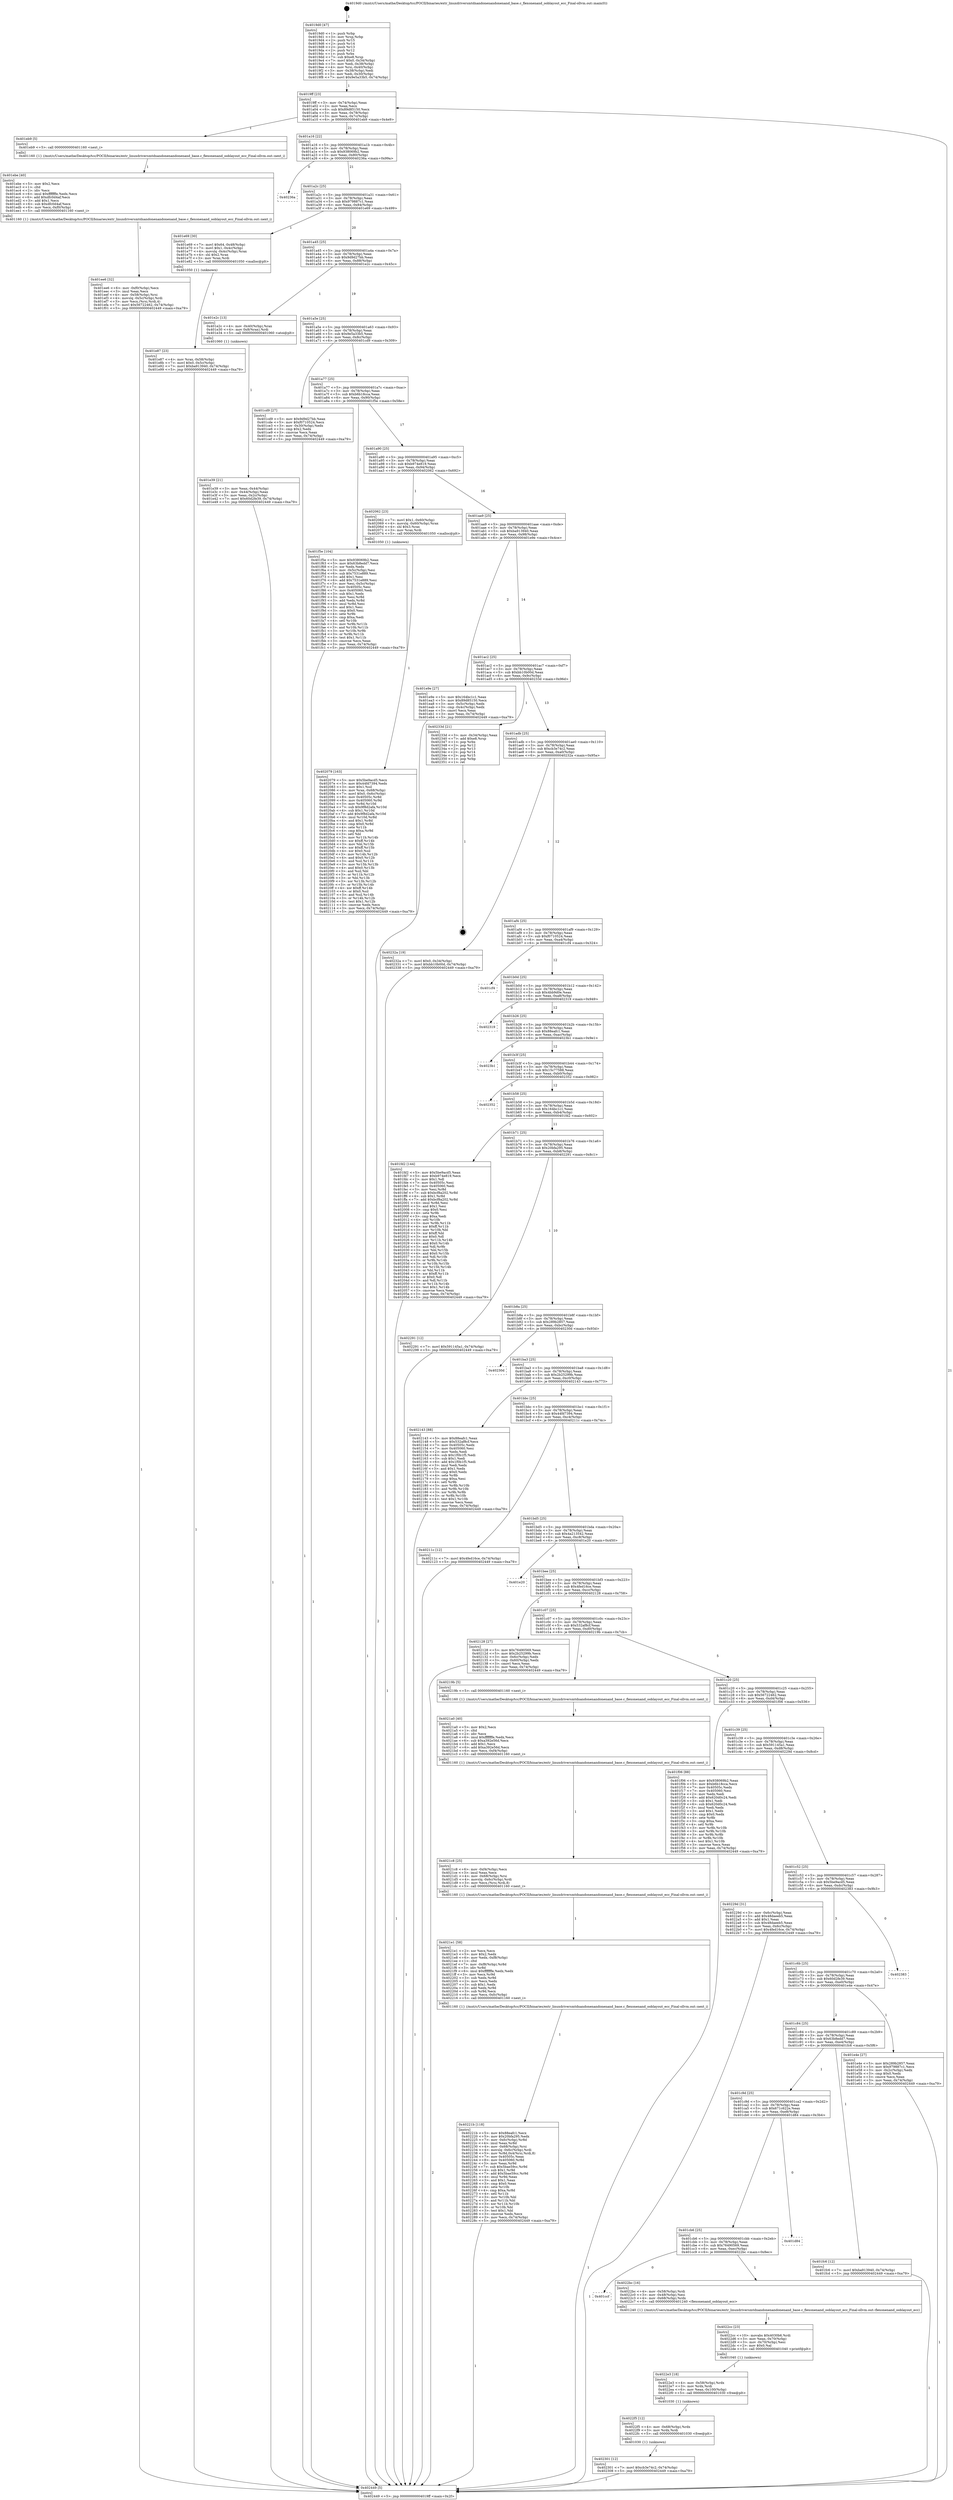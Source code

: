 digraph "0x4019d0" {
  label = "0x4019d0 (/mnt/c/Users/mathe/Desktop/tcc/POCII/binaries/extr_linuxdriversmtdnandonenandonenand_base.c_flexonenand_ooblayout_ecc_Final-ollvm.out::main(0))"
  labelloc = "t"
  node[shape=record]

  Entry [label="",width=0.3,height=0.3,shape=circle,fillcolor=black,style=filled]
  "0x4019ff" [label="{
     0x4019ff [23]\l
     | [instrs]\l
     &nbsp;&nbsp;0x4019ff \<+3\>: mov -0x74(%rbp),%eax\l
     &nbsp;&nbsp;0x401a02 \<+2\>: mov %eax,%ecx\l
     &nbsp;&nbsp;0x401a04 \<+6\>: sub $0x89d85150,%ecx\l
     &nbsp;&nbsp;0x401a0a \<+3\>: mov %eax,-0x78(%rbp)\l
     &nbsp;&nbsp;0x401a0d \<+3\>: mov %ecx,-0x7c(%rbp)\l
     &nbsp;&nbsp;0x401a10 \<+6\>: je 0000000000401eb9 \<main+0x4e9\>\l
  }"]
  "0x401eb9" [label="{
     0x401eb9 [5]\l
     | [instrs]\l
     &nbsp;&nbsp;0x401eb9 \<+5\>: call 0000000000401160 \<next_i\>\l
     | [calls]\l
     &nbsp;&nbsp;0x401160 \{1\} (/mnt/c/Users/mathe/Desktop/tcc/POCII/binaries/extr_linuxdriversmtdnandonenandonenand_base.c_flexonenand_ooblayout_ecc_Final-ollvm.out::next_i)\l
  }"]
  "0x401a16" [label="{
     0x401a16 [22]\l
     | [instrs]\l
     &nbsp;&nbsp;0x401a16 \<+5\>: jmp 0000000000401a1b \<main+0x4b\>\l
     &nbsp;&nbsp;0x401a1b \<+3\>: mov -0x78(%rbp),%eax\l
     &nbsp;&nbsp;0x401a1e \<+5\>: sub $0x938069b2,%eax\l
     &nbsp;&nbsp;0x401a23 \<+3\>: mov %eax,-0x80(%rbp)\l
     &nbsp;&nbsp;0x401a26 \<+6\>: je 000000000040236a \<main+0x99a\>\l
  }"]
  Exit [label="",width=0.3,height=0.3,shape=circle,fillcolor=black,style=filled,peripheries=2]
  "0x40236a" [label="{
     0x40236a\l
  }", style=dashed]
  "0x401a2c" [label="{
     0x401a2c [25]\l
     | [instrs]\l
     &nbsp;&nbsp;0x401a2c \<+5\>: jmp 0000000000401a31 \<main+0x61\>\l
     &nbsp;&nbsp;0x401a31 \<+3\>: mov -0x78(%rbp),%eax\l
     &nbsp;&nbsp;0x401a34 \<+5\>: sub $0x979887c1,%eax\l
     &nbsp;&nbsp;0x401a39 \<+6\>: mov %eax,-0x84(%rbp)\l
     &nbsp;&nbsp;0x401a3f \<+6\>: je 0000000000401e69 \<main+0x499\>\l
  }"]
  "0x402301" [label="{
     0x402301 [12]\l
     | [instrs]\l
     &nbsp;&nbsp;0x402301 \<+7\>: movl $0xcb3e74c2,-0x74(%rbp)\l
     &nbsp;&nbsp;0x402308 \<+5\>: jmp 0000000000402449 \<main+0xa79\>\l
  }"]
  "0x401e69" [label="{
     0x401e69 [30]\l
     | [instrs]\l
     &nbsp;&nbsp;0x401e69 \<+7\>: movl $0x64,-0x48(%rbp)\l
     &nbsp;&nbsp;0x401e70 \<+7\>: movl $0x1,-0x4c(%rbp)\l
     &nbsp;&nbsp;0x401e77 \<+4\>: movslq -0x4c(%rbp),%rax\l
     &nbsp;&nbsp;0x401e7b \<+4\>: shl $0x2,%rax\l
     &nbsp;&nbsp;0x401e7f \<+3\>: mov %rax,%rdi\l
     &nbsp;&nbsp;0x401e82 \<+5\>: call 0000000000401050 \<malloc@plt\>\l
     | [calls]\l
     &nbsp;&nbsp;0x401050 \{1\} (unknown)\l
  }"]
  "0x401a45" [label="{
     0x401a45 [25]\l
     | [instrs]\l
     &nbsp;&nbsp;0x401a45 \<+5\>: jmp 0000000000401a4a \<main+0x7a\>\l
     &nbsp;&nbsp;0x401a4a \<+3\>: mov -0x78(%rbp),%eax\l
     &nbsp;&nbsp;0x401a4d \<+5\>: sub $0x9d9d27bb,%eax\l
     &nbsp;&nbsp;0x401a52 \<+6\>: mov %eax,-0x88(%rbp)\l
     &nbsp;&nbsp;0x401a58 \<+6\>: je 0000000000401e2c \<main+0x45c\>\l
  }"]
  "0x4022f5" [label="{
     0x4022f5 [12]\l
     | [instrs]\l
     &nbsp;&nbsp;0x4022f5 \<+4\>: mov -0x68(%rbp),%rdx\l
     &nbsp;&nbsp;0x4022f9 \<+3\>: mov %rdx,%rdi\l
     &nbsp;&nbsp;0x4022fc \<+5\>: call 0000000000401030 \<free@plt\>\l
     | [calls]\l
     &nbsp;&nbsp;0x401030 \{1\} (unknown)\l
  }"]
  "0x401e2c" [label="{
     0x401e2c [13]\l
     | [instrs]\l
     &nbsp;&nbsp;0x401e2c \<+4\>: mov -0x40(%rbp),%rax\l
     &nbsp;&nbsp;0x401e30 \<+4\>: mov 0x8(%rax),%rdi\l
     &nbsp;&nbsp;0x401e34 \<+5\>: call 0000000000401060 \<atoi@plt\>\l
     | [calls]\l
     &nbsp;&nbsp;0x401060 \{1\} (unknown)\l
  }"]
  "0x401a5e" [label="{
     0x401a5e [25]\l
     | [instrs]\l
     &nbsp;&nbsp;0x401a5e \<+5\>: jmp 0000000000401a63 \<main+0x93\>\l
     &nbsp;&nbsp;0x401a63 \<+3\>: mov -0x78(%rbp),%eax\l
     &nbsp;&nbsp;0x401a66 \<+5\>: sub $0x9e5a33b5,%eax\l
     &nbsp;&nbsp;0x401a6b \<+6\>: mov %eax,-0x8c(%rbp)\l
     &nbsp;&nbsp;0x401a71 \<+6\>: je 0000000000401cd9 \<main+0x309\>\l
  }"]
  "0x4022e3" [label="{
     0x4022e3 [18]\l
     | [instrs]\l
     &nbsp;&nbsp;0x4022e3 \<+4\>: mov -0x58(%rbp),%rdx\l
     &nbsp;&nbsp;0x4022e7 \<+3\>: mov %rdx,%rdi\l
     &nbsp;&nbsp;0x4022ea \<+6\>: mov %eax,-0x100(%rbp)\l
     &nbsp;&nbsp;0x4022f0 \<+5\>: call 0000000000401030 \<free@plt\>\l
     | [calls]\l
     &nbsp;&nbsp;0x401030 \{1\} (unknown)\l
  }"]
  "0x401cd9" [label="{
     0x401cd9 [27]\l
     | [instrs]\l
     &nbsp;&nbsp;0x401cd9 \<+5\>: mov $0x9d9d27bb,%eax\l
     &nbsp;&nbsp;0x401cde \<+5\>: mov $0xf0710524,%ecx\l
     &nbsp;&nbsp;0x401ce3 \<+3\>: mov -0x30(%rbp),%edx\l
     &nbsp;&nbsp;0x401ce6 \<+3\>: cmp $0x2,%edx\l
     &nbsp;&nbsp;0x401ce9 \<+3\>: cmovne %ecx,%eax\l
     &nbsp;&nbsp;0x401cec \<+3\>: mov %eax,-0x74(%rbp)\l
     &nbsp;&nbsp;0x401cef \<+5\>: jmp 0000000000402449 \<main+0xa79\>\l
  }"]
  "0x401a77" [label="{
     0x401a77 [25]\l
     | [instrs]\l
     &nbsp;&nbsp;0x401a77 \<+5\>: jmp 0000000000401a7c \<main+0xac\>\l
     &nbsp;&nbsp;0x401a7c \<+3\>: mov -0x78(%rbp),%eax\l
     &nbsp;&nbsp;0x401a7f \<+5\>: sub $0xb6b18cca,%eax\l
     &nbsp;&nbsp;0x401a84 \<+6\>: mov %eax,-0x90(%rbp)\l
     &nbsp;&nbsp;0x401a8a \<+6\>: je 0000000000401f5e \<main+0x58e\>\l
  }"]
  "0x402449" [label="{
     0x402449 [5]\l
     | [instrs]\l
     &nbsp;&nbsp;0x402449 \<+5\>: jmp 00000000004019ff \<main+0x2f\>\l
  }"]
  "0x4019d0" [label="{
     0x4019d0 [47]\l
     | [instrs]\l
     &nbsp;&nbsp;0x4019d0 \<+1\>: push %rbp\l
     &nbsp;&nbsp;0x4019d1 \<+3\>: mov %rsp,%rbp\l
     &nbsp;&nbsp;0x4019d4 \<+2\>: push %r15\l
     &nbsp;&nbsp;0x4019d6 \<+2\>: push %r14\l
     &nbsp;&nbsp;0x4019d8 \<+2\>: push %r13\l
     &nbsp;&nbsp;0x4019da \<+2\>: push %r12\l
     &nbsp;&nbsp;0x4019dc \<+1\>: push %rbx\l
     &nbsp;&nbsp;0x4019dd \<+7\>: sub $0xe8,%rsp\l
     &nbsp;&nbsp;0x4019e4 \<+7\>: movl $0x0,-0x34(%rbp)\l
     &nbsp;&nbsp;0x4019eb \<+3\>: mov %edi,-0x38(%rbp)\l
     &nbsp;&nbsp;0x4019ee \<+4\>: mov %rsi,-0x40(%rbp)\l
     &nbsp;&nbsp;0x4019f2 \<+3\>: mov -0x38(%rbp),%edi\l
     &nbsp;&nbsp;0x4019f5 \<+3\>: mov %edi,-0x30(%rbp)\l
     &nbsp;&nbsp;0x4019f8 \<+7\>: movl $0x9e5a33b5,-0x74(%rbp)\l
  }"]
  "0x401e39" [label="{
     0x401e39 [21]\l
     | [instrs]\l
     &nbsp;&nbsp;0x401e39 \<+3\>: mov %eax,-0x44(%rbp)\l
     &nbsp;&nbsp;0x401e3c \<+3\>: mov -0x44(%rbp),%eax\l
     &nbsp;&nbsp;0x401e3f \<+3\>: mov %eax,-0x2c(%rbp)\l
     &nbsp;&nbsp;0x401e42 \<+7\>: movl $0x60d2fe39,-0x74(%rbp)\l
     &nbsp;&nbsp;0x401e49 \<+5\>: jmp 0000000000402449 \<main+0xa79\>\l
  }"]
  "0x4022cc" [label="{
     0x4022cc [23]\l
     | [instrs]\l
     &nbsp;&nbsp;0x4022cc \<+10\>: movabs $0x4030b6,%rdi\l
     &nbsp;&nbsp;0x4022d6 \<+3\>: mov %eax,-0x70(%rbp)\l
     &nbsp;&nbsp;0x4022d9 \<+3\>: mov -0x70(%rbp),%esi\l
     &nbsp;&nbsp;0x4022dc \<+2\>: mov $0x0,%al\l
     &nbsp;&nbsp;0x4022de \<+5\>: call 0000000000401040 \<printf@plt\>\l
     | [calls]\l
     &nbsp;&nbsp;0x401040 \{1\} (unknown)\l
  }"]
  "0x401f5e" [label="{
     0x401f5e [104]\l
     | [instrs]\l
     &nbsp;&nbsp;0x401f5e \<+5\>: mov $0x938069b2,%eax\l
     &nbsp;&nbsp;0x401f63 \<+5\>: mov $0x63b8edd7,%ecx\l
     &nbsp;&nbsp;0x401f68 \<+2\>: xor %edx,%edx\l
     &nbsp;&nbsp;0x401f6a \<+3\>: mov -0x5c(%rbp),%esi\l
     &nbsp;&nbsp;0x401f6d \<+6\>: sub $0x7531e889,%esi\l
     &nbsp;&nbsp;0x401f73 \<+3\>: add $0x1,%esi\l
     &nbsp;&nbsp;0x401f76 \<+6\>: add $0x7531e889,%esi\l
     &nbsp;&nbsp;0x401f7c \<+3\>: mov %esi,-0x5c(%rbp)\l
     &nbsp;&nbsp;0x401f7f \<+7\>: mov 0x40505c,%esi\l
     &nbsp;&nbsp;0x401f86 \<+7\>: mov 0x405060,%edi\l
     &nbsp;&nbsp;0x401f8d \<+3\>: sub $0x1,%edx\l
     &nbsp;&nbsp;0x401f90 \<+3\>: mov %esi,%r8d\l
     &nbsp;&nbsp;0x401f93 \<+3\>: add %edx,%r8d\l
     &nbsp;&nbsp;0x401f96 \<+4\>: imul %r8d,%esi\l
     &nbsp;&nbsp;0x401f9a \<+3\>: and $0x1,%esi\l
     &nbsp;&nbsp;0x401f9d \<+3\>: cmp $0x0,%esi\l
     &nbsp;&nbsp;0x401fa0 \<+4\>: sete %r9b\l
     &nbsp;&nbsp;0x401fa4 \<+3\>: cmp $0xa,%edi\l
     &nbsp;&nbsp;0x401fa7 \<+4\>: setl %r10b\l
     &nbsp;&nbsp;0x401fab \<+3\>: mov %r9b,%r11b\l
     &nbsp;&nbsp;0x401fae \<+3\>: and %r10b,%r11b\l
     &nbsp;&nbsp;0x401fb1 \<+3\>: xor %r10b,%r9b\l
     &nbsp;&nbsp;0x401fb4 \<+3\>: or %r9b,%r11b\l
     &nbsp;&nbsp;0x401fb7 \<+4\>: test $0x1,%r11b\l
     &nbsp;&nbsp;0x401fbb \<+3\>: cmovne %ecx,%eax\l
     &nbsp;&nbsp;0x401fbe \<+3\>: mov %eax,-0x74(%rbp)\l
     &nbsp;&nbsp;0x401fc1 \<+5\>: jmp 0000000000402449 \<main+0xa79\>\l
  }"]
  "0x401a90" [label="{
     0x401a90 [25]\l
     | [instrs]\l
     &nbsp;&nbsp;0x401a90 \<+5\>: jmp 0000000000401a95 \<main+0xc5\>\l
     &nbsp;&nbsp;0x401a95 \<+3\>: mov -0x78(%rbp),%eax\l
     &nbsp;&nbsp;0x401a98 \<+5\>: sub $0xb974e819,%eax\l
     &nbsp;&nbsp;0x401a9d \<+6\>: mov %eax,-0x94(%rbp)\l
     &nbsp;&nbsp;0x401aa3 \<+6\>: je 0000000000402062 \<main+0x692\>\l
  }"]
  "0x401ccf" [label="{
     0x401ccf\l
  }", style=dashed]
  "0x402062" [label="{
     0x402062 [23]\l
     | [instrs]\l
     &nbsp;&nbsp;0x402062 \<+7\>: movl $0x1,-0x60(%rbp)\l
     &nbsp;&nbsp;0x402069 \<+4\>: movslq -0x60(%rbp),%rax\l
     &nbsp;&nbsp;0x40206d \<+4\>: shl $0x3,%rax\l
     &nbsp;&nbsp;0x402071 \<+3\>: mov %rax,%rdi\l
     &nbsp;&nbsp;0x402074 \<+5\>: call 0000000000401050 \<malloc@plt\>\l
     | [calls]\l
     &nbsp;&nbsp;0x401050 \{1\} (unknown)\l
  }"]
  "0x401aa9" [label="{
     0x401aa9 [25]\l
     | [instrs]\l
     &nbsp;&nbsp;0x401aa9 \<+5\>: jmp 0000000000401aae \<main+0xde\>\l
     &nbsp;&nbsp;0x401aae \<+3\>: mov -0x78(%rbp),%eax\l
     &nbsp;&nbsp;0x401ab1 \<+5\>: sub $0xba913940,%eax\l
     &nbsp;&nbsp;0x401ab6 \<+6\>: mov %eax,-0x98(%rbp)\l
     &nbsp;&nbsp;0x401abc \<+6\>: je 0000000000401e9e \<main+0x4ce\>\l
  }"]
  "0x4022bc" [label="{
     0x4022bc [16]\l
     | [instrs]\l
     &nbsp;&nbsp;0x4022bc \<+4\>: mov -0x58(%rbp),%rdi\l
     &nbsp;&nbsp;0x4022c0 \<+3\>: mov -0x48(%rbp),%esi\l
     &nbsp;&nbsp;0x4022c3 \<+4\>: mov -0x68(%rbp),%rdx\l
     &nbsp;&nbsp;0x4022c7 \<+5\>: call 0000000000401240 \<flexonenand_ooblayout_ecc\>\l
     | [calls]\l
     &nbsp;&nbsp;0x401240 \{1\} (/mnt/c/Users/mathe/Desktop/tcc/POCII/binaries/extr_linuxdriversmtdnandonenandonenand_base.c_flexonenand_ooblayout_ecc_Final-ollvm.out::flexonenand_ooblayout_ecc)\l
  }"]
  "0x401e9e" [label="{
     0x401e9e [27]\l
     | [instrs]\l
     &nbsp;&nbsp;0x401e9e \<+5\>: mov $0x164bc1c1,%eax\l
     &nbsp;&nbsp;0x401ea3 \<+5\>: mov $0x89d85150,%ecx\l
     &nbsp;&nbsp;0x401ea8 \<+3\>: mov -0x5c(%rbp),%edx\l
     &nbsp;&nbsp;0x401eab \<+3\>: cmp -0x4c(%rbp),%edx\l
     &nbsp;&nbsp;0x401eae \<+3\>: cmovl %ecx,%eax\l
     &nbsp;&nbsp;0x401eb1 \<+3\>: mov %eax,-0x74(%rbp)\l
     &nbsp;&nbsp;0x401eb4 \<+5\>: jmp 0000000000402449 \<main+0xa79\>\l
  }"]
  "0x401ac2" [label="{
     0x401ac2 [25]\l
     | [instrs]\l
     &nbsp;&nbsp;0x401ac2 \<+5\>: jmp 0000000000401ac7 \<main+0xf7\>\l
     &nbsp;&nbsp;0x401ac7 \<+3\>: mov -0x78(%rbp),%eax\l
     &nbsp;&nbsp;0x401aca \<+5\>: sub $0xbb10b00d,%eax\l
     &nbsp;&nbsp;0x401acf \<+6\>: mov %eax,-0x9c(%rbp)\l
     &nbsp;&nbsp;0x401ad5 \<+6\>: je 000000000040233d \<main+0x96d\>\l
  }"]
  "0x401cb6" [label="{
     0x401cb6 [25]\l
     | [instrs]\l
     &nbsp;&nbsp;0x401cb6 \<+5\>: jmp 0000000000401cbb \<main+0x2eb\>\l
     &nbsp;&nbsp;0x401cbb \<+3\>: mov -0x78(%rbp),%eax\l
     &nbsp;&nbsp;0x401cbe \<+5\>: sub $0x76490569,%eax\l
     &nbsp;&nbsp;0x401cc3 \<+6\>: mov %eax,-0xec(%rbp)\l
     &nbsp;&nbsp;0x401cc9 \<+6\>: je 00000000004022bc \<main+0x8ec\>\l
  }"]
  "0x40233d" [label="{
     0x40233d [21]\l
     | [instrs]\l
     &nbsp;&nbsp;0x40233d \<+3\>: mov -0x34(%rbp),%eax\l
     &nbsp;&nbsp;0x402340 \<+7\>: add $0xe8,%rsp\l
     &nbsp;&nbsp;0x402347 \<+1\>: pop %rbx\l
     &nbsp;&nbsp;0x402348 \<+2\>: pop %r12\l
     &nbsp;&nbsp;0x40234a \<+2\>: pop %r13\l
     &nbsp;&nbsp;0x40234c \<+2\>: pop %r14\l
     &nbsp;&nbsp;0x40234e \<+2\>: pop %r15\l
     &nbsp;&nbsp;0x402350 \<+1\>: pop %rbp\l
     &nbsp;&nbsp;0x402351 \<+1\>: ret\l
  }"]
  "0x401adb" [label="{
     0x401adb [25]\l
     | [instrs]\l
     &nbsp;&nbsp;0x401adb \<+5\>: jmp 0000000000401ae0 \<main+0x110\>\l
     &nbsp;&nbsp;0x401ae0 \<+3\>: mov -0x78(%rbp),%eax\l
     &nbsp;&nbsp;0x401ae3 \<+5\>: sub $0xcb3e74c2,%eax\l
     &nbsp;&nbsp;0x401ae8 \<+6\>: mov %eax,-0xa0(%rbp)\l
     &nbsp;&nbsp;0x401aee \<+6\>: je 000000000040232a \<main+0x95a\>\l
  }"]
  "0x401d84" [label="{
     0x401d84\l
  }", style=dashed]
  "0x40232a" [label="{
     0x40232a [19]\l
     | [instrs]\l
     &nbsp;&nbsp;0x40232a \<+7\>: movl $0x0,-0x34(%rbp)\l
     &nbsp;&nbsp;0x402331 \<+7\>: movl $0xbb10b00d,-0x74(%rbp)\l
     &nbsp;&nbsp;0x402338 \<+5\>: jmp 0000000000402449 \<main+0xa79\>\l
  }"]
  "0x401af4" [label="{
     0x401af4 [25]\l
     | [instrs]\l
     &nbsp;&nbsp;0x401af4 \<+5\>: jmp 0000000000401af9 \<main+0x129\>\l
     &nbsp;&nbsp;0x401af9 \<+3\>: mov -0x78(%rbp),%eax\l
     &nbsp;&nbsp;0x401afc \<+5\>: sub $0xf0710524,%eax\l
     &nbsp;&nbsp;0x401b01 \<+6\>: mov %eax,-0xa4(%rbp)\l
     &nbsp;&nbsp;0x401b07 \<+6\>: je 0000000000401cf4 \<main+0x324\>\l
  }"]
  "0x40221b" [label="{
     0x40221b [118]\l
     | [instrs]\l
     &nbsp;&nbsp;0x40221b \<+5\>: mov $0x88eafc1,%ecx\l
     &nbsp;&nbsp;0x402220 \<+5\>: mov $0x20bfa295,%edx\l
     &nbsp;&nbsp;0x402225 \<+7\>: mov -0xfc(%rbp),%r8d\l
     &nbsp;&nbsp;0x40222c \<+4\>: imul %eax,%r8d\l
     &nbsp;&nbsp;0x402230 \<+4\>: mov -0x68(%rbp),%rsi\l
     &nbsp;&nbsp;0x402234 \<+4\>: movslq -0x6c(%rbp),%rdi\l
     &nbsp;&nbsp;0x402238 \<+5\>: mov %r8d,0x4(%rsi,%rdi,8)\l
     &nbsp;&nbsp;0x40223d \<+7\>: mov 0x40505c,%eax\l
     &nbsp;&nbsp;0x402244 \<+8\>: mov 0x405060,%r8d\l
     &nbsp;&nbsp;0x40224c \<+3\>: mov %eax,%r9d\l
     &nbsp;&nbsp;0x40224f \<+7\>: sub $0x5bae59cc,%r9d\l
     &nbsp;&nbsp;0x402256 \<+4\>: sub $0x1,%r9d\l
     &nbsp;&nbsp;0x40225a \<+7\>: add $0x5bae59cc,%r9d\l
     &nbsp;&nbsp;0x402261 \<+4\>: imul %r9d,%eax\l
     &nbsp;&nbsp;0x402265 \<+3\>: and $0x1,%eax\l
     &nbsp;&nbsp;0x402268 \<+3\>: cmp $0x0,%eax\l
     &nbsp;&nbsp;0x40226b \<+4\>: sete %r10b\l
     &nbsp;&nbsp;0x40226f \<+4\>: cmp $0xa,%r8d\l
     &nbsp;&nbsp;0x402273 \<+4\>: setl %r11b\l
     &nbsp;&nbsp;0x402277 \<+3\>: mov %r10b,%bl\l
     &nbsp;&nbsp;0x40227a \<+3\>: and %r11b,%bl\l
     &nbsp;&nbsp;0x40227d \<+3\>: xor %r11b,%r10b\l
     &nbsp;&nbsp;0x402280 \<+3\>: or %r10b,%bl\l
     &nbsp;&nbsp;0x402283 \<+3\>: test $0x1,%bl\l
     &nbsp;&nbsp;0x402286 \<+3\>: cmovne %edx,%ecx\l
     &nbsp;&nbsp;0x402289 \<+3\>: mov %ecx,-0x74(%rbp)\l
     &nbsp;&nbsp;0x40228c \<+5\>: jmp 0000000000402449 \<main+0xa79\>\l
  }"]
  "0x401cf4" [label="{
     0x401cf4\l
  }", style=dashed]
  "0x401b0d" [label="{
     0x401b0d [25]\l
     | [instrs]\l
     &nbsp;&nbsp;0x401b0d \<+5\>: jmp 0000000000401b12 \<main+0x142\>\l
     &nbsp;&nbsp;0x401b12 \<+3\>: mov -0x78(%rbp),%eax\l
     &nbsp;&nbsp;0x401b15 \<+5\>: sub $0x4bb9d0e,%eax\l
     &nbsp;&nbsp;0x401b1a \<+6\>: mov %eax,-0xa8(%rbp)\l
     &nbsp;&nbsp;0x401b20 \<+6\>: je 0000000000402319 \<main+0x949\>\l
  }"]
  "0x4021e1" [label="{
     0x4021e1 [58]\l
     | [instrs]\l
     &nbsp;&nbsp;0x4021e1 \<+2\>: xor %ecx,%ecx\l
     &nbsp;&nbsp;0x4021e3 \<+5\>: mov $0x2,%edx\l
     &nbsp;&nbsp;0x4021e8 \<+6\>: mov %edx,-0xf8(%rbp)\l
     &nbsp;&nbsp;0x4021ee \<+1\>: cltd\l
     &nbsp;&nbsp;0x4021ef \<+7\>: mov -0xf8(%rbp),%r8d\l
     &nbsp;&nbsp;0x4021f6 \<+3\>: idiv %r8d\l
     &nbsp;&nbsp;0x4021f9 \<+6\>: imul $0xfffffffe,%edx,%edx\l
     &nbsp;&nbsp;0x4021ff \<+3\>: mov %ecx,%r9d\l
     &nbsp;&nbsp;0x402202 \<+3\>: sub %edx,%r9d\l
     &nbsp;&nbsp;0x402205 \<+2\>: mov %ecx,%edx\l
     &nbsp;&nbsp;0x402207 \<+3\>: sub $0x1,%edx\l
     &nbsp;&nbsp;0x40220a \<+3\>: add %edx,%r9d\l
     &nbsp;&nbsp;0x40220d \<+3\>: sub %r9d,%ecx\l
     &nbsp;&nbsp;0x402210 \<+6\>: mov %ecx,-0xfc(%rbp)\l
     &nbsp;&nbsp;0x402216 \<+5\>: call 0000000000401160 \<next_i\>\l
     | [calls]\l
     &nbsp;&nbsp;0x401160 \{1\} (/mnt/c/Users/mathe/Desktop/tcc/POCII/binaries/extr_linuxdriversmtdnandonenandonenand_base.c_flexonenand_ooblayout_ecc_Final-ollvm.out::next_i)\l
  }"]
  "0x402319" [label="{
     0x402319\l
  }", style=dashed]
  "0x401b26" [label="{
     0x401b26 [25]\l
     | [instrs]\l
     &nbsp;&nbsp;0x401b26 \<+5\>: jmp 0000000000401b2b \<main+0x15b\>\l
     &nbsp;&nbsp;0x401b2b \<+3\>: mov -0x78(%rbp),%eax\l
     &nbsp;&nbsp;0x401b2e \<+5\>: sub $0x88eafc1,%eax\l
     &nbsp;&nbsp;0x401b33 \<+6\>: mov %eax,-0xac(%rbp)\l
     &nbsp;&nbsp;0x401b39 \<+6\>: je 00000000004023b1 \<main+0x9e1\>\l
  }"]
  "0x4021c8" [label="{
     0x4021c8 [25]\l
     | [instrs]\l
     &nbsp;&nbsp;0x4021c8 \<+6\>: mov -0xf4(%rbp),%ecx\l
     &nbsp;&nbsp;0x4021ce \<+3\>: imul %eax,%ecx\l
     &nbsp;&nbsp;0x4021d1 \<+4\>: mov -0x68(%rbp),%rsi\l
     &nbsp;&nbsp;0x4021d5 \<+4\>: movslq -0x6c(%rbp),%rdi\l
     &nbsp;&nbsp;0x4021d9 \<+3\>: mov %ecx,(%rsi,%rdi,8)\l
     &nbsp;&nbsp;0x4021dc \<+5\>: call 0000000000401160 \<next_i\>\l
     | [calls]\l
     &nbsp;&nbsp;0x401160 \{1\} (/mnt/c/Users/mathe/Desktop/tcc/POCII/binaries/extr_linuxdriversmtdnandonenandonenand_base.c_flexonenand_ooblayout_ecc_Final-ollvm.out::next_i)\l
  }"]
  "0x4023b1" [label="{
     0x4023b1\l
  }", style=dashed]
  "0x401b3f" [label="{
     0x401b3f [25]\l
     | [instrs]\l
     &nbsp;&nbsp;0x401b3f \<+5\>: jmp 0000000000401b44 \<main+0x174\>\l
     &nbsp;&nbsp;0x401b44 \<+3\>: mov -0x78(%rbp),%eax\l
     &nbsp;&nbsp;0x401b47 \<+5\>: sub $0x15c77588,%eax\l
     &nbsp;&nbsp;0x401b4c \<+6\>: mov %eax,-0xb0(%rbp)\l
     &nbsp;&nbsp;0x401b52 \<+6\>: je 0000000000402352 \<main+0x982\>\l
  }"]
  "0x4021a0" [label="{
     0x4021a0 [40]\l
     | [instrs]\l
     &nbsp;&nbsp;0x4021a0 \<+5\>: mov $0x2,%ecx\l
     &nbsp;&nbsp;0x4021a5 \<+1\>: cltd\l
     &nbsp;&nbsp;0x4021a6 \<+2\>: idiv %ecx\l
     &nbsp;&nbsp;0x4021a8 \<+6\>: imul $0xfffffffe,%edx,%ecx\l
     &nbsp;&nbsp;0x4021ae \<+6\>: sub $0xa392e56d,%ecx\l
     &nbsp;&nbsp;0x4021b4 \<+3\>: add $0x1,%ecx\l
     &nbsp;&nbsp;0x4021b7 \<+6\>: add $0xa392e56d,%ecx\l
     &nbsp;&nbsp;0x4021bd \<+6\>: mov %ecx,-0xf4(%rbp)\l
     &nbsp;&nbsp;0x4021c3 \<+5\>: call 0000000000401160 \<next_i\>\l
     | [calls]\l
     &nbsp;&nbsp;0x401160 \{1\} (/mnt/c/Users/mathe/Desktop/tcc/POCII/binaries/extr_linuxdriversmtdnandonenandonenand_base.c_flexonenand_ooblayout_ecc_Final-ollvm.out::next_i)\l
  }"]
  "0x402352" [label="{
     0x402352\l
  }", style=dashed]
  "0x401b58" [label="{
     0x401b58 [25]\l
     | [instrs]\l
     &nbsp;&nbsp;0x401b58 \<+5\>: jmp 0000000000401b5d \<main+0x18d\>\l
     &nbsp;&nbsp;0x401b5d \<+3\>: mov -0x78(%rbp),%eax\l
     &nbsp;&nbsp;0x401b60 \<+5\>: sub $0x164bc1c1,%eax\l
     &nbsp;&nbsp;0x401b65 \<+6\>: mov %eax,-0xb4(%rbp)\l
     &nbsp;&nbsp;0x401b6b \<+6\>: je 0000000000401fd2 \<main+0x602\>\l
  }"]
  "0x402079" [label="{
     0x402079 [163]\l
     | [instrs]\l
     &nbsp;&nbsp;0x402079 \<+5\>: mov $0x5be9acd5,%ecx\l
     &nbsp;&nbsp;0x40207e \<+5\>: mov $0x44fd7394,%edx\l
     &nbsp;&nbsp;0x402083 \<+3\>: mov $0x1,%sil\l
     &nbsp;&nbsp;0x402086 \<+4\>: mov %rax,-0x68(%rbp)\l
     &nbsp;&nbsp;0x40208a \<+7\>: movl $0x0,-0x6c(%rbp)\l
     &nbsp;&nbsp;0x402091 \<+8\>: mov 0x40505c,%r8d\l
     &nbsp;&nbsp;0x402099 \<+8\>: mov 0x405060,%r9d\l
     &nbsp;&nbsp;0x4020a1 \<+3\>: mov %r8d,%r10d\l
     &nbsp;&nbsp;0x4020a4 \<+7\>: sub $0x9f8d2afa,%r10d\l
     &nbsp;&nbsp;0x4020ab \<+4\>: sub $0x1,%r10d\l
     &nbsp;&nbsp;0x4020af \<+7\>: add $0x9f8d2afa,%r10d\l
     &nbsp;&nbsp;0x4020b6 \<+4\>: imul %r10d,%r8d\l
     &nbsp;&nbsp;0x4020ba \<+4\>: and $0x1,%r8d\l
     &nbsp;&nbsp;0x4020be \<+4\>: cmp $0x0,%r8d\l
     &nbsp;&nbsp;0x4020c2 \<+4\>: sete %r11b\l
     &nbsp;&nbsp;0x4020c6 \<+4\>: cmp $0xa,%r9d\l
     &nbsp;&nbsp;0x4020ca \<+3\>: setl %bl\l
     &nbsp;&nbsp;0x4020cd \<+3\>: mov %r11b,%r14b\l
     &nbsp;&nbsp;0x4020d0 \<+4\>: xor $0xff,%r14b\l
     &nbsp;&nbsp;0x4020d4 \<+3\>: mov %bl,%r15b\l
     &nbsp;&nbsp;0x4020d7 \<+4\>: xor $0xff,%r15b\l
     &nbsp;&nbsp;0x4020db \<+4\>: xor $0x0,%sil\l
     &nbsp;&nbsp;0x4020df \<+3\>: mov %r14b,%r12b\l
     &nbsp;&nbsp;0x4020e2 \<+4\>: and $0x0,%r12b\l
     &nbsp;&nbsp;0x4020e6 \<+3\>: and %sil,%r11b\l
     &nbsp;&nbsp;0x4020e9 \<+3\>: mov %r15b,%r13b\l
     &nbsp;&nbsp;0x4020ec \<+4\>: and $0x0,%r13b\l
     &nbsp;&nbsp;0x4020f0 \<+3\>: and %sil,%bl\l
     &nbsp;&nbsp;0x4020f3 \<+3\>: or %r11b,%r12b\l
     &nbsp;&nbsp;0x4020f6 \<+3\>: or %bl,%r13b\l
     &nbsp;&nbsp;0x4020f9 \<+3\>: xor %r13b,%r12b\l
     &nbsp;&nbsp;0x4020fc \<+3\>: or %r15b,%r14b\l
     &nbsp;&nbsp;0x4020ff \<+4\>: xor $0xff,%r14b\l
     &nbsp;&nbsp;0x402103 \<+4\>: or $0x0,%sil\l
     &nbsp;&nbsp;0x402107 \<+3\>: and %sil,%r14b\l
     &nbsp;&nbsp;0x40210a \<+3\>: or %r14b,%r12b\l
     &nbsp;&nbsp;0x40210d \<+4\>: test $0x1,%r12b\l
     &nbsp;&nbsp;0x402111 \<+3\>: cmovne %edx,%ecx\l
     &nbsp;&nbsp;0x402114 \<+3\>: mov %ecx,-0x74(%rbp)\l
     &nbsp;&nbsp;0x402117 \<+5\>: jmp 0000000000402449 \<main+0xa79\>\l
  }"]
  "0x401fd2" [label="{
     0x401fd2 [144]\l
     | [instrs]\l
     &nbsp;&nbsp;0x401fd2 \<+5\>: mov $0x5be9acd5,%eax\l
     &nbsp;&nbsp;0x401fd7 \<+5\>: mov $0xb974e819,%ecx\l
     &nbsp;&nbsp;0x401fdc \<+2\>: mov $0x1,%dl\l
     &nbsp;&nbsp;0x401fde \<+7\>: mov 0x40505c,%esi\l
     &nbsp;&nbsp;0x401fe5 \<+7\>: mov 0x405060,%edi\l
     &nbsp;&nbsp;0x401fec \<+3\>: mov %esi,%r8d\l
     &nbsp;&nbsp;0x401fef \<+7\>: sub $0xbcf8a202,%r8d\l
     &nbsp;&nbsp;0x401ff6 \<+4\>: sub $0x1,%r8d\l
     &nbsp;&nbsp;0x401ffa \<+7\>: add $0xbcf8a202,%r8d\l
     &nbsp;&nbsp;0x402001 \<+4\>: imul %r8d,%esi\l
     &nbsp;&nbsp;0x402005 \<+3\>: and $0x1,%esi\l
     &nbsp;&nbsp;0x402008 \<+3\>: cmp $0x0,%esi\l
     &nbsp;&nbsp;0x40200b \<+4\>: sete %r9b\l
     &nbsp;&nbsp;0x40200f \<+3\>: cmp $0xa,%edi\l
     &nbsp;&nbsp;0x402012 \<+4\>: setl %r10b\l
     &nbsp;&nbsp;0x402016 \<+3\>: mov %r9b,%r11b\l
     &nbsp;&nbsp;0x402019 \<+4\>: xor $0xff,%r11b\l
     &nbsp;&nbsp;0x40201d \<+3\>: mov %r10b,%bl\l
     &nbsp;&nbsp;0x402020 \<+3\>: xor $0xff,%bl\l
     &nbsp;&nbsp;0x402023 \<+3\>: xor $0x0,%dl\l
     &nbsp;&nbsp;0x402026 \<+3\>: mov %r11b,%r14b\l
     &nbsp;&nbsp;0x402029 \<+4\>: and $0x0,%r14b\l
     &nbsp;&nbsp;0x40202d \<+3\>: and %dl,%r9b\l
     &nbsp;&nbsp;0x402030 \<+3\>: mov %bl,%r15b\l
     &nbsp;&nbsp;0x402033 \<+4\>: and $0x0,%r15b\l
     &nbsp;&nbsp;0x402037 \<+3\>: and %dl,%r10b\l
     &nbsp;&nbsp;0x40203a \<+3\>: or %r9b,%r14b\l
     &nbsp;&nbsp;0x40203d \<+3\>: or %r10b,%r15b\l
     &nbsp;&nbsp;0x402040 \<+3\>: xor %r15b,%r14b\l
     &nbsp;&nbsp;0x402043 \<+3\>: or %bl,%r11b\l
     &nbsp;&nbsp;0x402046 \<+4\>: xor $0xff,%r11b\l
     &nbsp;&nbsp;0x40204a \<+3\>: or $0x0,%dl\l
     &nbsp;&nbsp;0x40204d \<+3\>: and %dl,%r11b\l
     &nbsp;&nbsp;0x402050 \<+3\>: or %r11b,%r14b\l
     &nbsp;&nbsp;0x402053 \<+4\>: test $0x1,%r14b\l
     &nbsp;&nbsp;0x402057 \<+3\>: cmovne %ecx,%eax\l
     &nbsp;&nbsp;0x40205a \<+3\>: mov %eax,-0x74(%rbp)\l
     &nbsp;&nbsp;0x40205d \<+5\>: jmp 0000000000402449 \<main+0xa79\>\l
  }"]
  "0x401b71" [label="{
     0x401b71 [25]\l
     | [instrs]\l
     &nbsp;&nbsp;0x401b71 \<+5\>: jmp 0000000000401b76 \<main+0x1a6\>\l
     &nbsp;&nbsp;0x401b76 \<+3\>: mov -0x78(%rbp),%eax\l
     &nbsp;&nbsp;0x401b79 \<+5\>: sub $0x20bfa295,%eax\l
     &nbsp;&nbsp;0x401b7e \<+6\>: mov %eax,-0xb8(%rbp)\l
     &nbsp;&nbsp;0x401b84 \<+6\>: je 0000000000402291 \<main+0x8c1\>\l
  }"]
  "0x401c9d" [label="{
     0x401c9d [25]\l
     | [instrs]\l
     &nbsp;&nbsp;0x401c9d \<+5\>: jmp 0000000000401ca2 \<main+0x2d2\>\l
     &nbsp;&nbsp;0x401ca2 \<+3\>: mov -0x78(%rbp),%eax\l
     &nbsp;&nbsp;0x401ca5 \<+5\>: sub $0x671c622e,%eax\l
     &nbsp;&nbsp;0x401caa \<+6\>: mov %eax,-0xe8(%rbp)\l
     &nbsp;&nbsp;0x401cb0 \<+6\>: je 0000000000401d84 \<main+0x3b4\>\l
  }"]
  "0x402291" [label="{
     0x402291 [12]\l
     | [instrs]\l
     &nbsp;&nbsp;0x402291 \<+7\>: movl $0x591145a1,-0x74(%rbp)\l
     &nbsp;&nbsp;0x402298 \<+5\>: jmp 0000000000402449 \<main+0xa79\>\l
  }"]
  "0x401b8a" [label="{
     0x401b8a [25]\l
     | [instrs]\l
     &nbsp;&nbsp;0x401b8a \<+5\>: jmp 0000000000401b8f \<main+0x1bf\>\l
     &nbsp;&nbsp;0x401b8f \<+3\>: mov -0x78(%rbp),%eax\l
     &nbsp;&nbsp;0x401b92 \<+5\>: sub $0x289b2857,%eax\l
     &nbsp;&nbsp;0x401b97 \<+6\>: mov %eax,-0xbc(%rbp)\l
     &nbsp;&nbsp;0x401b9d \<+6\>: je 000000000040230d \<main+0x93d\>\l
  }"]
  "0x401fc6" [label="{
     0x401fc6 [12]\l
     | [instrs]\l
     &nbsp;&nbsp;0x401fc6 \<+7\>: movl $0xba913940,-0x74(%rbp)\l
     &nbsp;&nbsp;0x401fcd \<+5\>: jmp 0000000000402449 \<main+0xa79\>\l
  }"]
  "0x40230d" [label="{
     0x40230d\l
  }", style=dashed]
  "0x401ba3" [label="{
     0x401ba3 [25]\l
     | [instrs]\l
     &nbsp;&nbsp;0x401ba3 \<+5\>: jmp 0000000000401ba8 \<main+0x1d8\>\l
     &nbsp;&nbsp;0x401ba8 \<+3\>: mov -0x78(%rbp),%eax\l
     &nbsp;&nbsp;0x401bab \<+5\>: sub $0x2b25299b,%eax\l
     &nbsp;&nbsp;0x401bb0 \<+6\>: mov %eax,-0xc0(%rbp)\l
     &nbsp;&nbsp;0x401bb6 \<+6\>: je 0000000000402143 \<main+0x773\>\l
  }"]
  "0x401ee6" [label="{
     0x401ee6 [32]\l
     | [instrs]\l
     &nbsp;&nbsp;0x401ee6 \<+6\>: mov -0xf0(%rbp),%ecx\l
     &nbsp;&nbsp;0x401eec \<+3\>: imul %eax,%ecx\l
     &nbsp;&nbsp;0x401eef \<+4\>: mov -0x58(%rbp),%rsi\l
     &nbsp;&nbsp;0x401ef3 \<+4\>: movslq -0x5c(%rbp),%rdi\l
     &nbsp;&nbsp;0x401ef7 \<+3\>: mov %ecx,(%rsi,%rdi,4)\l
     &nbsp;&nbsp;0x401efa \<+7\>: movl $0x56722462,-0x74(%rbp)\l
     &nbsp;&nbsp;0x401f01 \<+5\>: jmp 0000000000402449 \<main+0xa79\>\l
  }"]
  "0x402143" [label="{
     0x402143 [88]\l
     | [instrs]\l
     &nbsp;&nbsp;0x402143 \<+5\>: mov $0x88eafc1,%eax\l
     &nbsp;&nbsp;0x402148 \<+5\>: mov $0x532af8cf,%ecx\l
     &nbsp;&nbsp;0x40214d \<+7\>: mov 0x40505c,%edx\l
     &nbsp;&nbsp;0x402154 \<+7\>: mov 0x405060,%esi\l
     &nbsp;&nbsp;0x40215b \<+2\>: mov %edx,%edi\l
     &nbsp;&nbsp;0x40215d \<+6\>: sub $0x1f0b1f5,%edi\l
     &nbsp;&nbsp;0x402163 \<+3\>: sub $0x1,%edi\l
     &nbsp;&nbsp;0x402166 \<+6\>: add $0x1f0b1f5,%edi\l
     &nbsp;&nbsp;0x40216c \<+3\>: imul %edi,%edx\l
     &nbsp;&nbsp;0x40216f \<+3\>: and $0x1,%edx\l
     &nbsp;&nbsp;0x402172 \<+3\>: cmp $0x0,%edx\l
     &nbsp;&nbsp;0x402175 \<+4\>: sete %r8b\l
     &nbsp;&nbsp;0x402179 \<+3\>: cmp $0xa,%esi\l
     &nbsp;&nbsp;0x40217c \<+4\>: setl %r9b\l
     &nbsp;&nbsp;0x402180 \<+3\>: mov %r8b,%r10b\l
     &nbsp;&nbsp;0x402183 \<+3\>: and %r9b,%r10b\l
     &nbsp;&nbsp;0x402186 \<+3\>: xor %r9b,%r8b\l
     &nbsp;&nbsp;0x402189 \<+3\>: or %r8b,%r10b\l
     &nbsp;&nbsp;0x40218c \<+4\>: test $0x1,%r10b\l
     &nbsp;&nbsp;0x402190 \<+3\>: cmovne %ecx,%eax\l
     &nbsp;&nbsp;0x402193 \<+3\>: mov %eax,-0x74(%rbp)\l
     &nbsp;&nbsp;0x402196 \<+5\>: jmp 0000000000402449 \<main+0xa79\>\l
  }"]
  "0x401bbc" [label="{
     0x401bbc [25]\l
     | [instrs]\l
     &nbsp;&nbsp;0x401bbc \<+5\>: jmp 0000000000401bc1 \<main+0x1f1\>\l
     &nbsp;&nbsp;0x401bc1 \<+3\>: mov -0x78(%rbp),%eax\l
     &nbsp;&nbsp;0x401bc4 \<+5\>: sub $0x44fd7394,%eax\l
     &nbsp;&nbsp;0x401bc9 \<+6\>: mov %eax,-0xc4(%rbp)\l
     &nbsp;&nbsp;0x401bcf \<+6\>: je 000000000040211c \<main+0x74c\>\l
  }"]
  "0x401ebe" [label="{
     0x401ebe [40]\l
     | [instrs]\l
     &nbsp;&nbsp;0x401ebe \<+5\>: mov $0x2,%ecx\l
     &nbsp;&nbsp;0x401ec3 \<+1\>: cltd\l
     &nbsp;&nbsp;0x401ec4 \<+2\>: idiv %ecx\l
     &nbsp;&nbsp;0x401ec6 \<+6\>: imul $0xfffffffe,%edx,%ecx\l
     &nbsp;&nbsp;0x401ecc \<+6\>: add $0xdfc0d4af,%ecx\l
     &nbsp;&nbsp;0x401ed2 \<+3\>: add $0x1,%ecx\l
     &nbsp;&nbsp;0x401ed5 \<+6\>: sub $0xdfc0d4af,%ecx\l
     &nbsp;&nbsp;0x401edb \<+6\>: mov %ecx,-0xf0(%rbp)\l
     &nbsp;&nbsp;0x401ee1 \<+5\>: call 0000000000401160 \<next_i\>\l
     | [calls]\l
     &nbsp;&nbsp;0x401160 \{1\} (/mnt/c/Users/mathe/Desktop/tcc/POCII/binaries/extr_linuxdriversmtdnandonenandonenand_base.c_flexonenand_ooblayout_ecc_Final-ollvm.out::next_i)\l
  }"]
  "0x40211c" [label="{
     0x40211c [12]\l
     | [instrs]\l
     &nbsp;&nbsp;0x40211c \<+7\>: movl $0x4fed16ce,-0x74(%rbp)\l
     &nbsp;&nbsp;0x402123 \<+5\>: jmp 0000000000402449 \<main+0xa79\>\l
  }"]
  "0x401bd5" [label="{
     0x401bd5 [25]\l
     | [instrs]\l
     &nbsp;&nbsp;0x401bd5 \<+5\>: jmp 0000000000401bda \<main+0x20a\>\l
     &nbsp;&nbsp;0x401bda \<+3\>: mov -0x78(%rbp),%eax\l
     &nbsp;&nbsp;0x401bdd \<+5\>: sub $0x4a213542,%eax\l
     &nbsp;&nbsp;0x401be2 \<+6\>: mov %eax,-0xc8(%rbp)\l
     &nbsp;&nbsp;0x401be8 \<+6\>: je 0000000000401e20 \<main+0x450\>\l
  }"]
  "0x401e87" [label="{
     0x401e87 [23]\l
     | [instrs]\l
     &nbsp;&nbsp;0x401e87 \<+4\>: mov %rax,-0x58(%rbp)\l
     &nbsp;&nbsp;0x401e8b \<+7\>: movl $0x0,-0x5c(%rbp)\l
     &nbsp;&nbsp;0x401e92 \<+7\>: movl $0xba913940,-0x74(%rbp)\l
     &nbsp;&nbsp;0x401e99 \<+5\>: jmp 0000000000402449 \<main+0xa79\>\l
  }"]
  "0x401e20" [label="{
     0x401e20\l
  }", style=dashed]
  "0x401bee" [label="{
     0x401bee [25]\l
     | [instrs]\l
     &nbsp;&nbsp;0x401bee \<+5\>: jmp 0000000000401bf3 \<main+0x223\>\l
     &nbsp;&nbsp;0x401bf3 \<+3\>: mov -0x78(%rbp),%eax\l
     &nbsp;&nbsp;0x401bf6 \<+5\>: sub $0x4fed16ce,%eax\l
     &nbsp;&nbsp;0x401bfb \<+6\>: mov %eax,-0xcc(%rbp)\l
     &nbsp;&nbsp;0x401c01 \<+6\>: je 0000000000402128 \<main+0x758\>\l
  }"]
  "0x401c84" [label="{
     0x401c84 [25]\l
     | [instrs]\l
     &nbsp;&nbsp;0x401c84 \<+5\>: jmp 0000000000401c89 \<main+0x2b9\>\l
     &nbsp;&nbsp;0x401c89 \<+3\>: mov -0x78(%rbp),%eax\l
     &nbsp;&nbsp;0x401c8c \<+5\>: sub $0x63b8edd7,%eax\l
     &nbsp;&nbsp;0x401c91 \<+6\>: mov %eax,-0xe4(%rbp)\l
     &nbsp;&nbsp;0x401c97 \<+6\>: je 0000000000401fc6 \<main+0x5f6\>\l
  }"]
  "0x402128" [label="{
     0x402128 [27]\l
     | [instrs]\l
     &nbsp;&nbsp;0x402128 \<+5\>: mov $0x76490569,%eax\l
     &nbsp;&nbsp;0x40212d \<+5\>: mov $0x2b25299b,%ecx\l
     &nbsp;&nbsp;0x402132 \<+3\>: mov -0x6c(%rbp),%edx\l
     &nbsp;&nbsp;0x402135 \<+3\>: cmp -0x60(%rbp),%edx\l
     &nbsp;&nbsp;0x402138 \<+3\>: cmovl %ecx,%eax\l
     &nbsp;&nbsp;0x40213b \<+3\>: mov %eax,-0x74(%rbp)\l
     &nbsp;&nbsp;0x40213e \<+5\>: jmp 0000000000402449 \<main+0xa79\>\l
  }"]
  "0x401c07" [label="{
     0x401c07 [25]\l
     | [instrs]\l
     &nbsp;&nbsp;0x401c07 \<+5\>: jmp 0000000000401c0c \<main+0x23c\>\l
     &nbsp;&nbsp;0x401c0c \<+3\>: mov -0x78(%rbp),%eax\l
     &nbsp;&nbsp;0x401c0f \<+5\>: sub $0x532af8cf,%eax\l
     &nbsp;&nbsp;0x401c14 \<+6\>: mov %eax,-0xd0(%rbp)\l
     &nbsp;&nbsp;0x401c1a \<+6\>: je 000000000040219b \<main+0x7cb\>\l
  }"]
  "0x401e4e" [label="{
     0x401e4e [27]\l
     | [instrs]\l
     &nbsp;&nbsp;0x401e4e \<+5\>: mov $0x289b2857,%eax\l
     &nbsp;&nbsp;0x401e53 \<+5\>: mov $0x979887c1,%ecx\l
     &nbsp;&nbsp;0x401e58 \<+3\>: mov -0x2c(%rbp),%edx\l
     &nbsp;&nbsp;0x401e5b \<+3\>: cmp $0x0,%edx\l
     &nbsp;&nbsp;0x401e5e \<+3\>: cmove %ecx,%eax\l
     &nbsp;&nbsp;0x401e61 \<+3\>: mov %eax,-0x74(%rbp)\l
     &nbsp;&nbsp;0x401e64 \<+5\>: jmp 0000000000402449 \<main+0xa79\>\l
  }"]
  "0x40219b" [label="{
     0x40219b [5]\l
     | [instrs]\l
     &nbsp;&nbsp;0x40219b \<+5\>: call 0000000000401160 \<next_i\>\l
     | [calls]\l
     &nbsp;&nbsp;0x401160 \{1\} (/mnt/c/Users/mathe/Desktop/tcc/POCII/binaries/extr_linuxdriversmtdnandonenandonenand_base.c_flexonenand_ooblayout_ecc_Final-ollvm.out::next_i)\l
  }"]
  "0x401c20" [label="{
     0x401c20 [25]\l
     | [instrs]\l
     &nbsp;&nbsp;0x401c20 \<+5\>: jmp 0000000000401c25 \<main+0x255\>\l
     &nbsp;&nbsp;0x401c25 \<+3\>: mov -0x78(%rbp),%eax\l
     &nbsp;&nbsp;0x401c28 \<+5\>: sub $0x56722462,%eax\l
     &nbsp;&nbsp;0x401c2d \<+6\>: mov %eax,-0xd4(%rbp)\l
     &nbsp;&nbsp;0x401c33 \<+6\>: je 0000000000401f06 \<main+0x536\>\l
  }"]
  "0x401c6b" [label="{
     0x401c6b [25]\l
     | [instrs]\l
     &nbsp;&nbsp;0x401c6b \<+5\>: jmp 0000000000401c70 \<main+0x2a0\>\l
     &nbsp;&nbsp;0x401c70 \<+3\>: mov -0x78(%rbp),%eax\l
     &nbsp;&nbsp;0x401c73 \<+5\>: sub $0x60d2fe39,%eax\l
     &nbsp;&nbsp;0x401c78 \<+6\>: mov %eax,-0xe0(%rbp)\l
     &nbsp;&nbsp;0x401c7e \<+6\>: je 0000000000401e4e \<main+0x47e\>\l
  }"]
  "0x401f06" [label="{
     0x401f06 [88]\l
     | [instrs]\l
     &nbsp;&nbsp;0x401f06 \<+5\>: mov $0x938069b2,%eax\l
     &nbsp;&nbsp;0x401f0b \<+5\>: mov $0xb6b18cca,%ecx\l
     &nbsp;&nbsp;0x401f10 \<+7\>: mov 0x40505c,%edx\l
     &nbsp;&nbsp;0x401f17 \<+7\>: mov 0x405060,%esi\l
     &nbsp;&nbsp;0x401f1e \<+2\>: mov %edx,%edi\l
     &nbsp;&nbsp;0x401f20 \<+6\>: add $0x620d0c24,%edi\l
     &nbsp;&nbsp;0x401f26 \<+3\>: sub $0x1,%edi\l
     &nbsp;&nbsp;0x401f29 \<+6\>: sub $0x620d0c24,%edi\l
     &nbsp;&nbsp;0x401f2f \<+3\>: imul %edi,%edx\l
     &nbsp;&nbsp;0x401f32 \<+3\>: and $0x1,%edx\l
     &nbsp;&nbsp;0x401f35 \<+3\>: cmp $0x0,%edx\l
     &nbsp;&nbsp;0x401f38 \<+4\>: sete %r8b\l
     &nbsp;&nbsp;0x401f3c \<+3\>: cmp $0xa,%esi\l
     &nbsp;&nbsp;0x401f3f \<+4\>: setl %r9b\l
     &nbsp;&nbsp;0x401f43 \<+3\>: mov %r8b,%r10b\l
     &nbsp;&nbsp;0x401f46 \<+3\>: and %r9b,%r10b\l
     &nbsp;&nbsp;0x401f49 \<+3\>: xor %r9b,%r8b\l
     &nbsp;&nbsp;0x401f4c \<+3\>: or %r8b,%r10b\l
     &nbsp;&nbsp;0x401f4f \<+4\>: test $0x1,%r10b\l
     &nbsp;&nbsp;0x401f53 \<+3\>: cmovne %ecx,%eax\l
     &nbsp;&nbsp;0x401f56 \<+3\>: mov %eax,-0x74(%rbp)\l
     &nbsp;&nbsp;0x401f59 \<+5\>: jmp 0000000000402449 \<main+0xa79\>\l
  }"]
  "0x401c39" [label="{
     0x401c39 [25]\l
     | [instrs]\l
     &nbsp;&nbsp;0x401c39 \<+5\>: jmp 0000000000401c3e \<main+0x26e\>\l
     &nbsp;&nbsp;0x401c3e \<+3\>: mov -0x78(%rbp),%eax\l
     &nbsp;&nbsp;0x401c41 \<+5\>: sub $0x591145a1,%eax\l
     &nbsp;&nbsp;0x401c46 \<+6\>: mov %eax,-0xd8(%rbp)\l
     &nbsp;&nbsp;0x401c4c \<+6\>: je 000000000040229d \<main+0x8cd\>\l
  }"]
  "0x402383" [label="{
     0x402383\l
  }", style=dashed]
  "0x40229d" [label="{
     0x40229d [31]\l
     | [instrs]\l
     &nbsp;&nbsp;0x40229d \<+3\>: mov -0x6c(%rbp),%eax\l
     &nbsp;&nbsp;0x4022a0 \<+5\>: add $0x48daeeb5,%eax\l
     &nbsp;&nbsp;0x4022a5 \<+3\>: add $0x1,%eax\l
     &nbsp;&nbsp;0x4022a8 \<+5\>: sub $0x48daeeb5,%eax\l
     &nbsp;&nbsp;0x4022ad \<+3\>: mov %eax,-0x6c(%rbp)\l
     &nbsp;&nbsp;0x4022b0 \<+7\>: movl $0x4fed16ce,-0x74(%rbp)\l
     &nbsp;&nbsp;0x4022b7 \<+5\>: jmp 0000000000402449 \<main+0xa79\>\l
  }"]
  "0x401c52" [label="{
     0x401c52 [25]\l
     | [instrs]\l
     &nbsp;&nbsp;0x401c52 \<+5\>: jmp 0000000000401c57 \<main+0x287\>\l
     &nbsp;&nbsp;0x401c57 \<+3\>: mov -0x78(%rbp),%eax\l
     &nbsp;&nbsp;0x401c5a \<+5\>: sub $0x5be9acd5,%eax\l
     &nbsp;&nbsp;0x401c5f \<+6\>: mov %eax,-0xdc(%rbp)\l
     &nbsp;&nbsp;0x401c65 \<+6\>: je 0000000000402383 \<main+0x9b3\>\l
  }"]
  Entry -> "0x4019d0" [label=" 1"]
  "0x4019ff" -> "0x401eb9" [label=" 1"]
  "0x4019ff" -> "0x401a16" [label=" 21"]
  "0x40233d" -> Exit [label=" 1"]
  "0x401a16" -> "0x40236a" [label=" 0"]
  "0x401a16" -> "0x401a2c" [label=" 21"]
  "0x40232a" -> "0x402449" [label=" 1"]
  "0x401a2c" -> "0x401e69" [label=" 1"]
  "0x401a2c" -> "0x401a45" [label=" 20"]
  "0x402301" -> "0x402449" [label=" 1"]
  "0x401a45" -> "0x401e2c" [label=" 1"]
  "0x401a45" -> "0x401a5e" [label=" 19"]
  "0x4022f5" -> "0x402301" [label=" 1"]
  "0x401a5e" -> "0x401cd9" [label=" 1"]
  "0x401a5e" -> "0x401a77" [label=" 18"]
  "0x401cd9" -> "0x402449" [label=" 1"]
  "0x4019d0" -> "0x4019ff" [label=" 1"]
  "0x402449" -> "0x4019ff" [label=" 21"]
  "0x401e2c" -> "0x401e39" [label=" 1"]
  "0x401e39" -> "0x402449" [label=" 1"]
  "0x4022e3" -> "0x4022f5" [label=" 1"]
  "0x401a77" -> "0x401f5e" [label=" 1"]
  "0x401a77" -> "0x401a90" [label=" 17"]
  "0x4022cc" -> "0x4022e3" [label=" 1"]
  "0x401a90" -> "0x402062" [label=" 1"]
  "0x401a90" -> "0x401aa9" [label=" 16"]
  "0x4022bc" -> "0x4022cc" [label=" 1"]
  "0x401aa9" -> "0x401e9e" [label=" 2"]
  "0x401aa9" -> "0x401ac2" [label=" 14"]
  "0x401cb6" -> "0x401ccf" [label=" 0"]
  "0x401ac2" -> "0x40233d" [label=" 1"]
  "0x401ac2" -> "0x401adb" [label=" 13"]
  "0x401cb6" -> "0x4022bc" [label=" 1"]
  "0x401adb" -> "0x40232a" [label=" 1"]
  "0x401adb" -> "0x401af4" [label=" 12"]
  "0x401c9d" -> "0x401cb6" [label=" 1"]
  "0x401af4" -> "0x401cf4" [label=" 0"]
  "0x401af4" -> "0x401b0d" [label=" 12"]
  "0x401c9d" -> "0x401d84" [label=" 0"]
  "0x401b0d" -> "0x402319" [label=" 0"]
  "0x401b0d" -> "0x401b26" [label=" 12"]
  "0x40229d" -> "0x402449" [label=" 1"]
  "0x401b26" -> "0x4023b1" [label=" 0"]
  "0x401b26" -> "0x401b3f" [label=" 12"]
  "0x402291" -> "0x402449" [label=" 1"]
  "0x401b3f" -> "0x402352" [label=" 0"]
  "0x401b3f" -> "0x401b58" [label=" 12"]
  "0x40221b" -> "0x402449" [label=" 1"]
  "0x401b58" -> "0x401fd2" [label=" 1"]
  "0x401b58" -> "0x401b71" [label=" 11"]
  "0x4021e1" -> "0x40221b" [label=" 1"]
  "0x401b71" -> "0x402291" [label=" 1"]
  "0x401b71" -> "0x401b8a" [label=" 10"]
  "0x4021c8" -> "0x4021e1" [label=" 1"]
  "0x401b8a" -> "0x40230d" [label=" 0"]
  "0x401b8a" -> "0x401ba3" [label=" 10"]
  "0x4021a0" -> "0x4021c8" [label=" 1"]
  "0x401ba3" -> "0x402143" [label=" 1"]
  "0x401ba3" -> "0x401bbc" [label=" 9"]
  "0x402143" -> "0x402449" [label=" 1"]
  "0x401bbc" -> "0x40211c" [label=" 1"]
  "0x401bbc" -> "0x401bd5" [label=" 8"]
  "0x402128" -> "0x402449" [label=" 2"]
  "0x401bd5" -> "0x401e20" [label=" 0"]
  "0x401bd5" -> "0x401bee" [label=" 8"]
  "0x40211c" -> "0x402449" [label=" 1"]
  "0x401bee" -> "0x402128" [label=" 2"]
  "0x401bee" -> "0x401c07" [label=" 6"]
  "0x402079" -> "0x402449" [label=" 1"]
  "0x401c07" -> "0x40219b" [label=" 1"]
  "0x401c07" -> "0x401c20" [label=" 5"]
  "0x402062" -> "0x402079" [label=" 1"]
  "0x401c20" -> "0x401f06" [label=" 1"]
  "0x401c20" -> "0x401c39" [label=" 4"]
  "0x401fc6" -> "0x402449" [label=" 1"]
  "0x401c39" -> "0x40229d" [label=" 1"]
  "0x401c39" -> "0x401c52" [label=" 3"]
  "0x401c84" -> "0x401c9d" [label=" 1"]
  "0x401c52" -> "0x402383" [label=" 0"]
  "0x401c52" -> "0x401c6b" [label=" 3"]
  "0x401fd2" -> "0x402449" [label=" 1"]
  "0x401c6b" -> "0x401e4e" [label=" 1"]
  "0x401c6b" -> "0x401c84" [label=" 2"]
  "0x401e4e" -> "0x402449" [label=" 1"]
  "0x401e69" -> "0x401e87" [label=" 1"]
  "0x401e87" -> "0x402449" [label=" 1"]
  "0x401e9e" -> "0x402449" [label=" 2"]
  "0x401eb9" -> "0x401ebe" [label=" 1"]
  "0x401ebe" -> "0x401ee6" [label=" 1"]
  "0x401ee6" -> "0x402449" [label=" 1"]
  "0x401f06" -> "0x402449" [label=" 1"]
  "0x401f5e" -> "0x402449" [label=" 1"]
  "0x40219b" -> "0x4021a0" [label=" 1"]
  "0x401c84" -> "0x401fc6" [label=" 1"]
}
